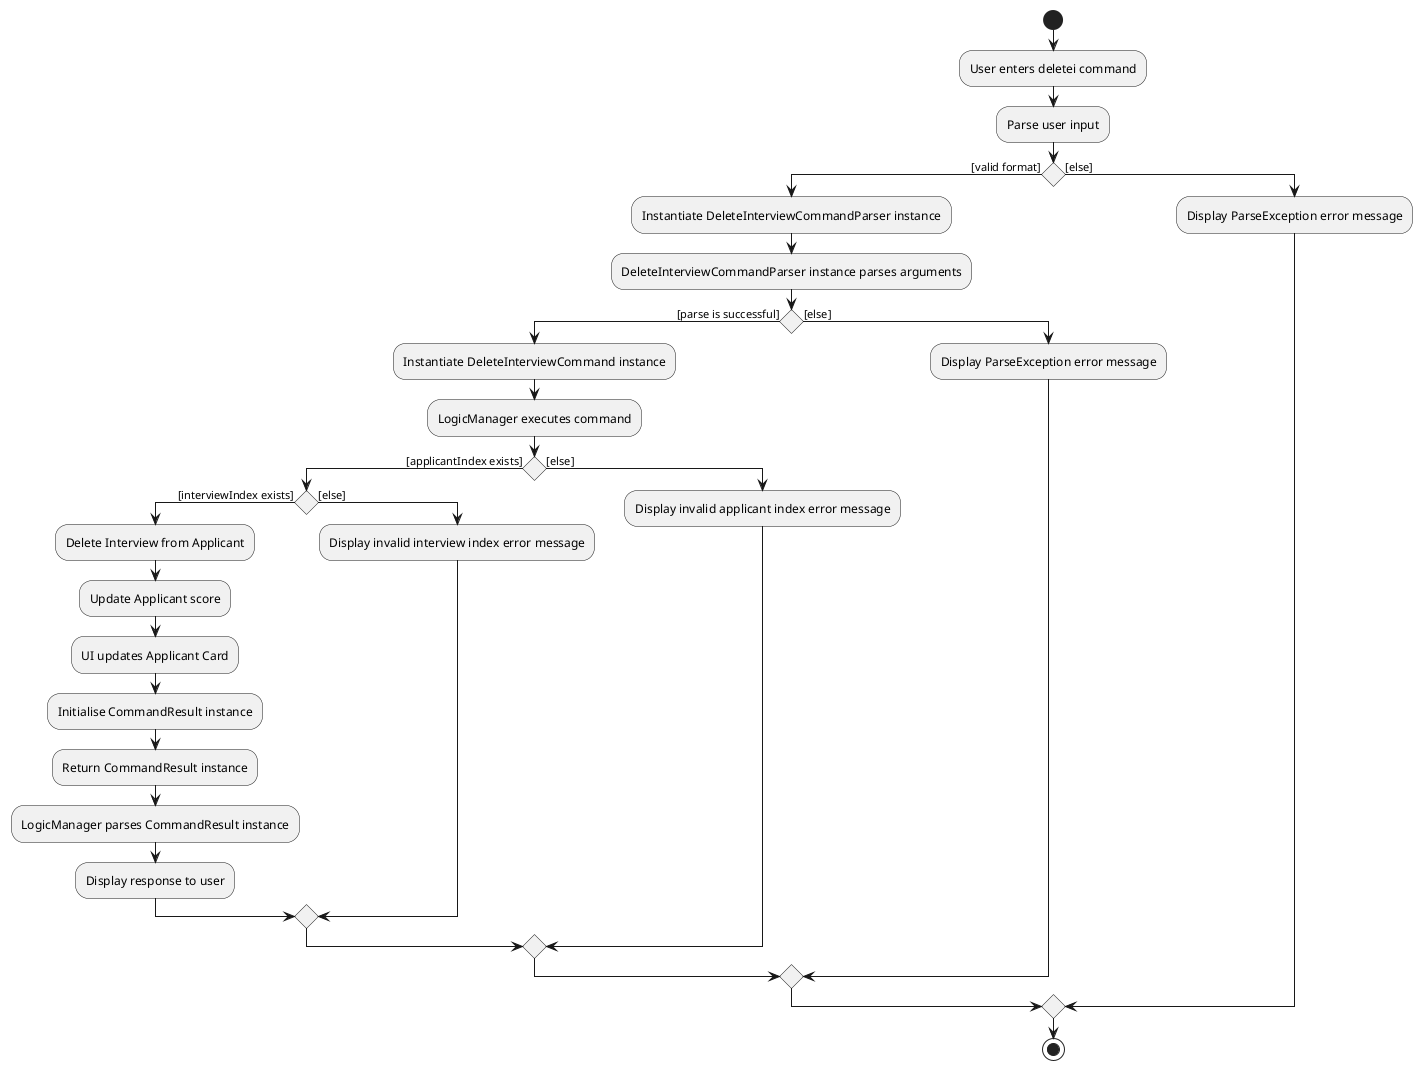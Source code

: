 @startuml
'https://plantuml.com/activity-diagram-beta

start
:User enters deletei command;

:Parse user input;

if () then ([valid format])
    :Instantiate DeleteInterviewCommandParser instance;
    :DeleteInterviewCommandParser instance parses arguments;
    if () then ([parse is successful])
        :Instantiate DeleteInterviewCommand instance;
        :LogicManager executes command;
        if () then ([applicantIndex exists])
            if () then ([interviewIndex exists])
            :Delete Interview from Applicant;
            :Update Applicant score;
            :UI updates Applicant Card;
            :Initialise CommandResult instance;
            :Return CommandResult instance;
            :LogicManager parses CommandResult instance;
            :Display response to user;
            else ([else])
                :Display invalid interview index error message;
            endif
        else ([else])
            :Display invalid applicant index error message;
        endif
    else ([else])
        :Display ParseException error message;
    endif
else ([else])
:Display ParseException error message;
endif
stop

@enduml
